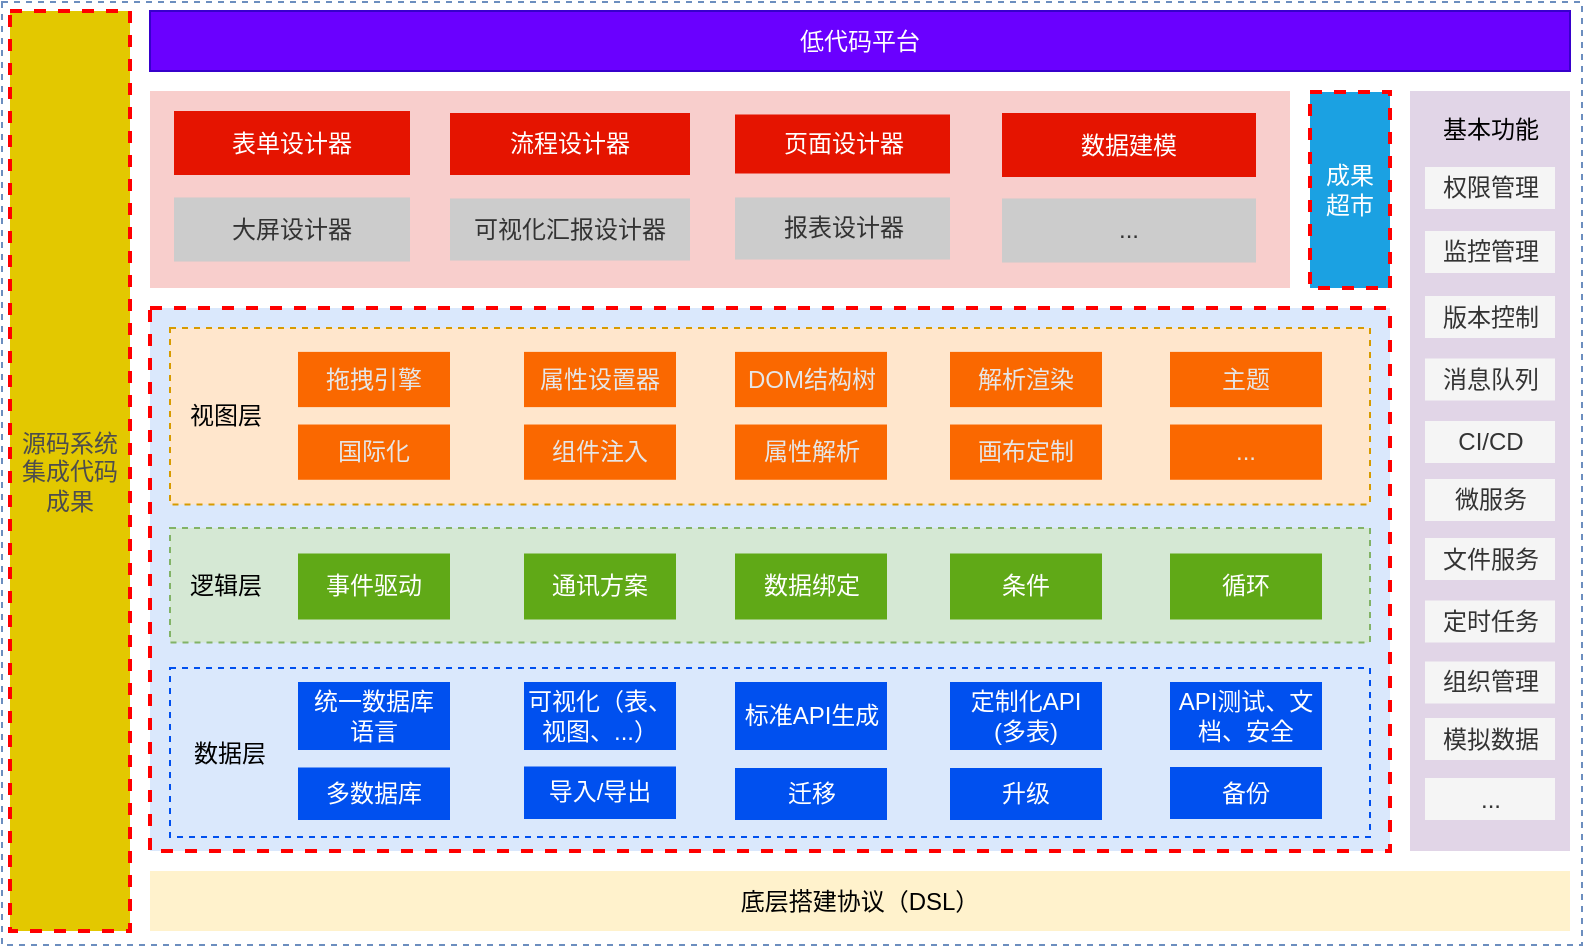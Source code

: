 <mxfile version="24.2.5" type="github">
  <diagram name="第 1 页" id="B_uo7OJ-f0cf3lO3-WNb">
    <mxGraphModel dx="1259" dy="693" grid="1" gridSize="10" guides="1" tooltips="1" connect="1" arrows="1" fold="1" page="1" pageScale="1" pageWidth="827" pageHeight="1169" math="0" shadow="0">
      <root>
        <mxCell id="0" />
        <mxCell id="1" parent="0" />
        <mxCell id="cuvuWjdc5wPWUUID254h-1" value="" style="rounded=0;whiteSpace=wrap;html=1;dashed=1;fillColor=none;strokeColor=#6c8ebf;strokeWidth=1;" parent="1" vertex="1">
          <mxGeometry x="266" y="77" width="790" height="471.5" as="geometry" />
        </mxCell>
        <mxCell id="cuvuWjdc5wPWUUID254h-2" value="" style="rounded=0;whiteSpace=wrap;html=1;fillColor=#dae8fc;strokeColor=#FF0000;dashed=1;strokeWidth=2;" parent="1" vertex="1">
          <mxGeometry x="340" y="230" width="620" height="271.5" as="geometry" />
        </mxCell>
        <mxCell id="cuvuWjdc5wPWUUID254h-6" value="" style="rounded=0;whiteSpace=wrap;html=1;fillColor=#f8cecc;strokeColor=none;" parent="1" vertex="1">
          <mxGeometry x="340" y="121.5" width="570" height="98.5" as="geometry" />
        </mxCell>
        <mxCell id="cuvuWjdc5wPWUUID254h-7" value="" style="rounded=0;whiteSpace=wrap;html=1;strokeWidth=1;strokeColor=none;fillColor=#e1d5e7;" parent="1" vertex="1">
          <mxGeometry x="970" y="121.5" width="80" height="380" as="geometry" />
        </mxCell>
        <mxCell id="cuvuWjdc5wPWUUID254h-8" value="低代码平台" style="rounded=0;whiteSpace=wrap;html=1;fillColor=#6a00ff;fontColor=#ffffff;strokeColor=#3700CC;" parent="1" vertex="1">
          <mxGeometry x="340" y="81.5" width="710" height="30" as="geometry" />
        </mxCell>
        <mxCell id="cuvuWjdc5wPWUUID254h-9" value="底层搭建协议（DSL）" style="rounded=0;whiteSpace=wrap;html=1;fillColor=#fff2cc;strokeColor=none;" parent="1" vertex="1">
          <mxGeometry x="340" y="511.5" width="710" height="30" as="geometry" />
        </mxCell>
        <mxCell id="cuvuWjdc5wPWUUID254h-13" value="成果&lt;div&gt;超市&lt;/div&gt;" style="rounded=0;whiteSpace=wrap;html=1;fillColor=#1ba1e2;strokeColor=#FF0000;fontColor=#ffffff;dashed=1;strokeWidth=2;" parent="1" vertex="1">
          <mxGeometry x="920" y="122" width="40" height="98" as="geometry" />
        </mxCell>
        <mxCell id="cuvuWjdc5wPWUUID254h-21" value="大屏设计器" style="rounded=0;whiteSpace=wrap;html=1;fillColor=#CCCCCC;fontColor=#333333;strokeColor=none;" parent="1" vertex="1">
          <mxGeometry x="352" y="174.75" width="118" height="32" as="geometry" />
        </mxCell>
        <mxCell id="cuvuWjdc5wPWUUID254h-22" value="报表设计器" style="rounded=0;whiteSpace=wrap;html=1;fillColor=#CCCCCC;fontColor=#333333;strokeColor=none;" parent="1" vertex="1">
          <mxGeometry x="632.5" y="174.75" width="107.5" height="31" as="geometry" />
        </mxCell>
        <mxCell id="cuvuWjdc5wPWUUID254h-32" value="基本功能" style="text;html=1;align=center;verticalAlign=middle;whiteSpace=wrap;rounded=0;" parent="1" vertex="1">
          <mxGeometry x="977.5" y="131.5" width="65" height="18.5" as="geometry" />
        </mxCell>
        <mxCell id="cuvuWjdc5wPWUUID254h-34" value="&lt;div style=&quot;&quot;&gt;&lt;br&gt;&lt;/div&gt;" style="rounded=0;whiteSpace=wrap;html=1;align=left;strokeColor=#0050EF;fillColor=#dae8fc;dashed=1;strokeWidth=1;" parent="1" vertex="1">
          <mxGeometry x="350" y="410" width="600" height="84.5" as="geometry" />
        </mxCell>
        <mxCell id="cuvuWjdc5wPWUUID254h-38" value="&lt;div style=&quot;&quot;&gt;&lt;br&gt;&lt;/div&gt;" style="rounded=0;whiteSpace=wrap;html=1;align=left;strokeColor=#82b366;fillColor=#d5e8d4;dashed=1;strokeWidth=1;" parent="1" vertex="1">
          <mxGeometry x="350" y="340" width="600" height="57.25" as="geometry" />
        </mxCell>
        <mxCell id="cuvuWjdc5wPWUUID254h-39" value="&lt;div style=&quot;&quot;&gt;&lt;br&gt;&lt;/div&gt;" style="rounded=0;whiteSpace=wrap;html=1;align=left;fillColor=#ffe6cc;strokeColor=#d79b00;dashed=1;strokeWidth=1;" parent="1" vertex="1">
          <mxGeometry x="350" y="240" width="600" height="88.25" as="geometry" />
        </mxCell>
        <mxCell id="cuvuWjdc5wPWUUID254h-43" value="数据建模" style="rounded=0;whiteSpace=wrap;html=1;fillColor=#e51400;fontColor=#ffffff;strokeColor=none;" parent="1" vertex="1">
          <mxGeometry x="766" y="132.5" width="127" height="32" as="geometry" />
        </mxCell>
        <mxCell id="cuvuWjdc5wPWUUID254h-44" value="可视化汇报设计器" style="rounded=0;whiteSpace=wrap;html=1;fillColor=#CCCCCC;fontColor=#333333;strokeColor=none;" parent="1" vertex="1">
          <mxGeometry x="490" y="175.25" width="120" height="31" as="geometry" />
        </mxCell>
        <mxCell id="cuvuWjdc5wPWUUID254h-46" value="表单设计器" style="rounded=0;whiteSpace=wrap;html=1;fillColor=#e51400;fontColor=#ffffff;strokeColor=none;" parent="1" vertex="1">
          <mxGeometry x="352" y="131.5" width="118" height="32" as="geometry" />
        </mxCell>
        <mxCell id="cuvuWjdc5wPWUUID254h-47" value="流程设计器" style="rounded=0;whiteSpace=wrap;html=1;fillColor=#e51400;fontColor=#ffffff;strokeColor=none;" parent="1" vertex="1">
          <mxGeometry x="490" y="132.5" width="120" height="31" as="geometry" />
        </mxCell>
        <mxCell id="cuvuWjdc5wPWUUID254h-48" value="页面设计器" style="rounded=0;whiteSpace=wrap;html=1;fillColor=#e51400;fontColor=#ffffff;strokeColor=none;" parent="1" vertex="1">
          <mxGeometry x="632.5" y="133.25" width="107.5" height="29.5" as="geometry" />
        </mxCell>
        <mxCell id="cuvuWjdc5wPWUUID254h-50" value="&lt;font color=&quot;#4d4d4d&quot;&gt;源码系统集成代码成果&lt;/font&gt;" style="rounded=0;whiteSpace=wrap;html=1;fillColor=#e3c800;strokeColor=#FF0000;fontColor=#000000;dashed=1;strokeWidth=2;" parent="1" vertex="1">
          <mxGeometry x="270" y="81.5" width="60" height="460" as="geometry" />
        </mxCell>
        <mxCell id="ZQ_SVGyBONcuIK9nk_CX-1" value="权限管理" style="rounded=0;whiteSpace=wrap;html=1;strokeColor=none;fillColor=#f5f5f5;fontColor=#333333;" parent="1" vertex="1">
          <mxGeometry x="977.5" y="159.5" width="65" height="21" as="geometry" />
        </mxCell>
        <mxCell id="ZQ_SVGyBONcuIK9nk_CX-6" value="监控管理" style="rounded=0;whiteSpace=wrap;html=1;strokeColor=none;fillColor=#f5f5f5;fontColor=#333333;" parent="1" vertex="1">
          <mxGeometry x="977.5" y="191.5" width="65" height="21" as="geometry" />
        </mxCell>
        <mxCell id="ZQ_SVGyBONcuIK9nk_CX-7" value="版本控制" style="rounded=0;whiteSpace=wrap;html=1;strokeColor=none;fillColor=#f5f5f5;fontColor=#333333;" parent="1" vertex="1">
          <mxGeometry x="977.5" y="224" width="65" height="21" as="geometry" />
        </mxCell>
        <mxCell id="ZQ_SVGyBONcuIK9nk_CX-8" value="消息队列" style="rounded=0;whiteSpace=wrap;html=1;strokeColor=none;fillColor=#f5f5f5;fontColor=#333333;" parent="1" vertex="1">
          <mxGeometry x="977.5" y="255.25" width="65" height="21" as="geometry" />
        </mxCell>
        <mxCell id="ZQ_SVGyBONcuIK9nk_CX-9" value="CI/CD" style="rounded=0;whiteSpace=wrap;html=1;strokeColor=none;fillColor=#f5f5f5;fontColor=#333333;" parent="1" vertex="1">
          <mxGeometry x="977.5" y="286.5" width="65" height="21" as="geometry" />
        </mxCell>
        <mxCell id="ZQ_SVGyBONcuIK9nk_CX-10" value="微服务" style="rounded=0;whiteSpace=wrap;html=1;strokeColor=none;fillColor=#f5f5f5;fontColor=#333333;" parent="1" vertex="1">
          <mxGeometry x="977.5" y="315.5" width="65" height="21" as="geometry" />
        </mxCell>
        <mxCell id="ZQ_SVGyBONcuIK9nk_CX-11" value="文件服务" style="rounded=0;whiteSpace=wrap;html=1;strokeColor=none;fillColor=#f5f5f5;fontColor=#333333;" parent="1" vertex="1">
          <mxGeometry x="977.5" y="345" width="65" height="21" as="geometry" />
        </mxCell>
        <mxCell id="ZQ_SVGyBONcuIK9nk_CX-12" value="定时任务" style="rounded=0;whiteSpace=wrap;html=1;strokeColor=none;fillColor=#f5f5f5;fontColor=#333333;" parent="1" vertex="1">
          <mxGeometry x="977.5" y="376.25" width="65" height="21" as="geometry" />
        </mxCell>
        <mxCell id="ZQ_SVGyBONcuIK9nk_CX-13" value="组织管理" style="rounded=0;whiteSpace=wrap;html=1;strokeColor=none;fillColor=#f5f5f5;fontColor=#333333;" parent="1" vertex="1">
          <mxGeometry x="977.5" y="406.75" width="65" height="21" as="geometry" />
        </mxCell>
        <mxCell id="ZQ_SVGyBONcuIK9nk_CX-14" value="模拟数据" style="rounded=0;whiteSpace=wrap;html=1;strokeColor=none;fillColor=#f5f5f5;fontColor=#333333;" parent="1" vertex="1">
          <mxGeometry x="977.5" y="435" width="65" height="21" as="geometry" />
        </mxCell>
        <mxCell id="ZQ_SVGyBONcuIK9nk_CX-15" value="..." style="rounded=0;whiteSpace=wrap;html=1;strokeColor=none;fillColor=#f5f5f5;fontColor=#333333;" parent="1" vertex="1">
          <mxGeometry x="977.5" y="465" width="65" height="21" as="geometry" />
        </mxCell>
        <mxCell id="ZQ_SVGyBONcuIK9nk_CX-17" value="数据层" style="text;html=1;align=center;verticalAlign=middle;whiteSpace=wrap;rounded=0;" parent="1" vertex="1">
          <mxGeometry x="352" y="427.75" width="56" height="49.5" as="geometry" />
        </mxCell>
        <mxCell id="ZQ_SVGyBONcuIK9nk_CX-18" value="多数据库" style="rounded=0;whiteSpace=wrap;html=1;fillColor=#0050ef;fontColor=#ffffff;strokeColor=none;" parent="1" vertex="1">
          <mxGeometry x="414" y="459.75" width="76" height="26.25" as="geometry" />
        </mxCell>
        <mxCell id="ZQ_SVGyBONcuIK9nk_CX-19" value="导入/导出" style="rounded=0;whiteSpace=wrap;html=1;fillColor=#0050ef;fontColor=#ffffff;strokeColor=none;" parent="1" vertex="1">
          <mxGeometry x="527" y="459.25" width="76" height="26.25" as="geometry" />
        </mxCell>
        <mxCell id="ZQ_SVGyBONcuIK9nk_CX-20" value="迁移" style="rounded=0;whiteSpace=wrap;html=1;fillColor=#0050ef;fontColor=#ffffff;strokeColor=none;" parent="1" vertex="1">
          <mxGeometry x="632.5" y="460" width="76" height="26" as="geometry" />
        </mxCell>
        <mxCell id="ZQ_SVGyBONcuIK9nk_CX-21" value="升级" style="rounded=0;whiteSpace=wrap;html=1;fillColor=#0050ef;fontColor=#ffffff;strokeColor=none;" parent="1" vertex="1">
          <mxGeometry x="740" y="460" width="76" height="26" as="geometry" />
        </mxCell>
        <mxCell id="ZQ_SVGyBONcuIK9nk_CX-22" value="备份" style="rounded=0;whiteSpace=wrap;html=1;fillColor=#0050ef;fontColor=#ffffff;strokeColor=none;" parent="1" vertex="1">
          <mxGeometry x="850" y="459.5" width="76" height="26" as="geometry" />
        </mxCell>
        <mxCell id="ZQ_SVGyBONcuIK9nk_CX-23" value="统一数据库&lt;div&gt;语言&lt;/div&gt;" style="rounded=0;whiteSpace=wrap;html=1;fillColor=#0050ef;fontColor=#ffffff;strokeColor=none;" parent="1" vertex="1">
          <mxGeometry x="414" y="417" width="76" height="34" as="geometry" />
        </mxCell>
        <mxCell id="ZQ_SVGyBONcuIK9nk_CX-24" value="可视化&lt;span style=&quot;background-color: initial;&quot;&gt;（表、视图、...）&lt;/span&gt;" style="rounded=0;whiteSpace=wrap;html=1;fillColor=#0050ef;fontColor=#ffffff;strokeColor=none;" parent="1" vertex="1">
          <mxGeometry x="527" y="417" width="76" height="34" as="geometry" />
        </mxCell>
        <mxCell id="ZQ_SVGyBONcuIK9nk_CX-25" value="标准API生成" style="rounded=0;whiteSpace=wrap;html=1;fillColor=#0050ef;fontColor=#ffffff;strokeColor=none;" parent="1" vertex="1">
          <mxGeometry x="632.5" y="417" width="76" height="34" as="geometry" />
        </mxCell>
        <mxCell id="ZQ_SVGyBONcuIK9nk_CX-26" value="定制化API&lt;div&gt;(多表)&lt;/div&gt;" style="rounded=0;whiteSpace=wrap;html=1;fillColor=#0050ef;fontColor=#ffffff;strokeColor=none;" parent="1" vertex="1">
          <mxGeometry x="740" y="417" width="76" height="34" as="geometry" />
        </mxCell>
        <mxCell id="ZQ_SVGyBONcuIK9nk_CX-27" value="API测试、文档、安全" style="rounded=0;whiteSpace=wrap;html=1;fillColor=#0050ef;fontColor=#ffffff;strokeColor=none;" parent="1" vertex="1">
          <mxGeometry x="850" y="417" width="76" height="34" as="geometry" />
        </mxCell>
        <mxCell id="ZQ_SVGyBONcuIK9nk_CX-28" value="逻辑层" style="text;html=1;align=center;verticalAlign=middle;whiteSpace=wrap;rounded=0;" parent="1" vertex="1">
          <mxGeometry x="350" y="344.5" width="56" height="49.5" as="geometry" />
        </mxCell>
        <mxCell id="ZQ_SVGyBONcuIK9nk_CX-29" value="事件驱动" style="rounded=0;whiteSpace=wrap;html=1;fillColor=#60a917;fontColor=#ffffff;strokeColor=none;" parent="1" vertex="1">
          <mxGeometry x="414" y="352.75" width="76" height="33" as="geometry" />
        </mxCell>
        <mxCell id="ZQ_SVGyBONcuIK9nk_CX-30" value="通讯方案" style="rounded=0;whiteSpace=wrap;html=1;fillColor=#60a917;fontColor=#ffffff;strokeColor=none;" parent="1" vertex="1">
          <mxGeometry x="527" y="352.75" width="76" height="33" as="geometry" />
        </mxCell>
        <mxCell id="ZQ_SVGyBONcuIK9nk_CX-31" value="数据绑定" style="rounded=0;whiteSpace=wrap;html=1;fillColor=#60a917;fontColor=#ffffff;strokeColor=none;" parent="1" vertex="1">
          <mxGeometry x="632.5" y="352.75" width="76" height="33" as="geometry" />
        </mxCell>
        <mxCell id="ZQ_SVGyBONcuIK9nk_CX-32" value="条件" style="rounded=0;whiteSpace=wrap;html=1;fillColor=#60a917;fontColor=#ffffff;strokeColor=none;" parent="1" vertex="1">
          <mxGeometry x="740" y="352.75" width="76" height="33" as="geometry" />
        </mxCell>
        <mxCell id="ZQ_SVGyBONcuIK9nk_CX-33" value="循环" style="rounded=0;whiteSpace=wrap;html=1;fillColor=#60a917;fontColor=#ffffff;strokeColor=none;" parent="1" vertex="1">
          <mxGeometry x="850" y="352.75" width="76" height="33" as="geometry" />
        </mxCell>
        <mxCell id="ZQ_SVGyBONcuIK9nk_CX-34" value="视图层" style="text;html=1;align=center;verticalAlign=middle;whiteSpace=wrap;rounded=0;" parent="1" vertex="1">
          <mxGeometry x="350" y="259.37" width="56" height="49.5" as="geometry" />
        </mxCell>
        <mxCell id="ZQ_SVGyBONcuIK9nk_CX-35" value="拖拽引擎" style="rounded=0;whiteSpace=wrap;html=1;fillColor=#fa6800;fontColor=#E6E6E6;strokeColor=none;" parent="1" vertex="1">
          <mxGeometry x="414" y="251.94" width="76" height="27.62" as="geometry" />
        </mxCell>
        <mxCell id="ZQ_SVGyBONcuIK9nk_CX-40" value="国际化" style="rounded=0;whiteSpace=wrap;html=1;fillColor=#fa6800;fontColor=#E6E6E6;strokeColor=none;" parent="1" vertex="1">
          <mxGeometry x="414" y="288.26" width="76" height="27.62" as="geometry" />
        </mxCell>
        <mxCell id="ZQ_SVGyBONcuIK9nk_CX-42" value="组件注入" style="rounded=0;whiteSpace=wrap;html=1;fillColor=#fa6800;fontColor=#E6E6E6;strokeColor=none;" parent="1" vertex="1">
          <mxGeometry x="527" y="288.26" width="76" height="27.62" as="geometry" />
        </mxCell>
        <mxCell id="ZQ_SVGyBONcuIK9nk_CX-43" value="属性解析" style="rounded=0;whiteSpace=wrap;html=1;fillColor=#fa6800;fontColor=#E6E6E6;strokeColor=none;" parent="1" vertex="1">
          <mxGeometry x="632.5" y="288.26" width="76" height="27.62" as="geometry" />
        </mxCell>
        <mxCell id="ZQ_SVGyBONcuIK9nk_CX-44" value="画布定制" style="rounded=0;whiteSpace=wrap;html=1;fillColor=#fa6800;fontColor=#E6E6E6;strokeColor=none;" parent="1" vertex="1">
          <mxGeometry x="740" y="288.26" width="76" height="27.62" as="geometry" />
        </mxCell>
        <mxCell id="ZQ_SVGyBONcuIK9nk_CX-45" value="..." style="rounded=0;whiteSpace=wrap;html=1;fillColor=#fa6800;fontColor=#E6E6E6;strokeColor=none;" parent="1" vertex="1">
          <mxGeometry x="850" y="288.26" width="76" height="27.62" as="geometry" />
        </mxCell>
        <mxCell id="ZQ_SVGyBONcuIK9nk_CX-46" value="主题" style="rounded=0;whiteSpace=wrap;html=1;fillColor=#fa6800;fontColor=#E6E6E6;strokeColor=none;" parent="1" vertex="1">
          <mxGeometry x="850" y="251.94" width="76" height="27.62" as="geometry" />
        </mxCell>
        <mxCell id="ZQ_SVGyBONcuIK9nk_CX-47" value="属性设置器" style="rounded=0;whiteSpace=wrap;html=1;fillColor=#fa6800;fontColor=#E6E6E6;strokeColor=none;" parent="1" vertex="1">
          <mxGeometry x="527" y="251.94" width="76" height="27.62" as="geometry" />
        </mxCell>
        <mxCell id="ZQ_SVGyBONcuIK9nk_CX-48" value="DOM结构树" style="rounded=0;whiteSpace=wrap;html=1;fillColor=#fa6800;fontColor=#E6E6E6;strokeColor=none;" parent="1" vertex="1">
          <mxGeometry x="632.5" y="251.94" width="76" height="27.62" as="geometry" />
        </mxCell>
        <mxCell id="ZQ_SVGyBONcuIK9nk_CX-49" value="解析渲染" style="rounded=0;whiteSpace=wrap;html=1;fillColor=#fa6800;fontColor=#E6E6E6;strokeColor=none;" parent="1" vertex="1">
          <mxGeometry x="740" y="251.94" width="76" height="27.62" as="geometry" />
        </mxCell>
        <mxCell id="ZQ_SVGyBONcuIK9nk_CX-51" value="..." style="rounded=0;whiteSpace=wrap;html=1;fillColor=#CCCCCC;fontColor=#333333;strokeColor=none;" parent="1" vertex="1">
          <mxGeometry x="766" y="175.25" width="127" height="32" as="geometry" />
        </mxCell>
      </root>
    </mxGraphModel>
  </diagram>
</mxfile>
